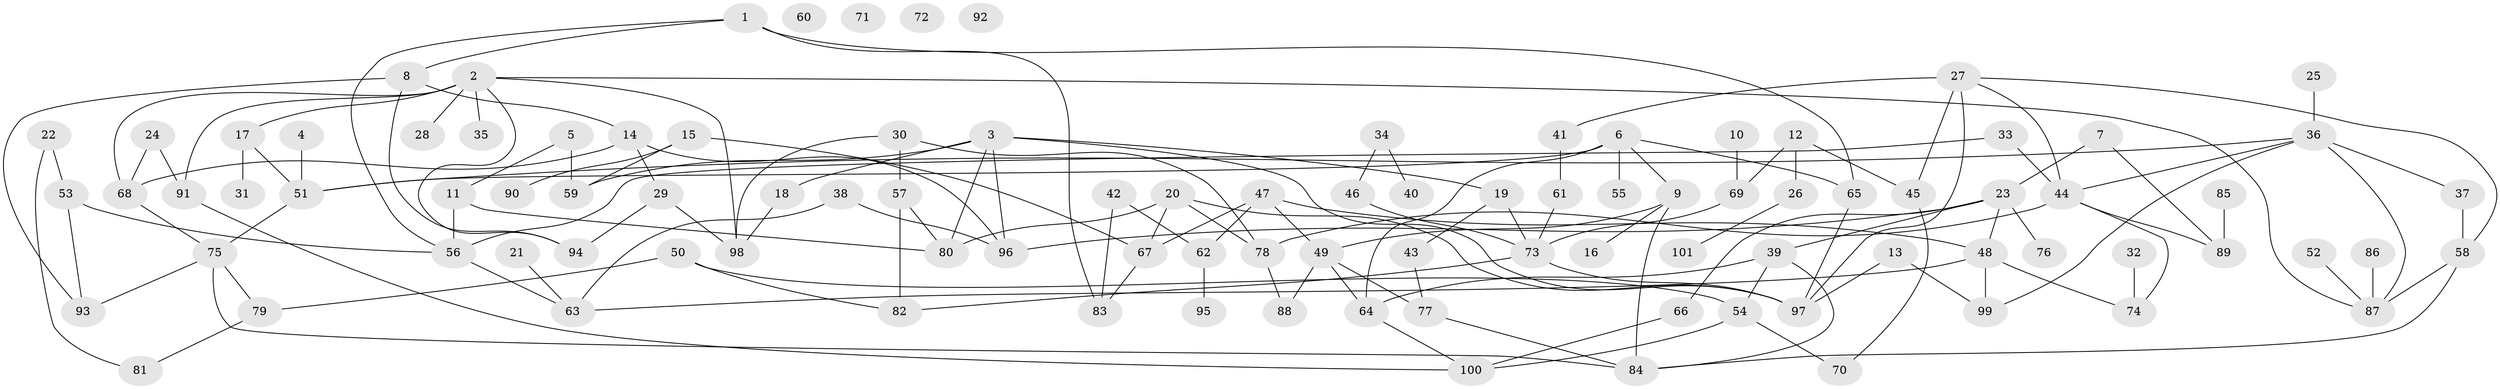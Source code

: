 // coarse degree distribution, {7: 0.04477611940298507, 9: 0.014925373134328358, 10: 0.014925373134328358, 4: 0.14925373134328357, 3: 0.1791044776119403, 6: 0.11940298507462686, 5: 0.04477611940298507, 1: 0.19402985074626866, 2: 0.16417910447761194, 8: 0.014925373134328358, 0: 0.05970149253731343}
// Generated by graph-tools (version 1.1) at 2025/41/03/06/25 10:41:23]
// undirected, 101 vertices, 147 edges
graph export_dot {
graph [start="1"]
  node [color=gray90,style=filled];
  1;
  2;
  3;
  4;
  5;
  6;
  7;
  8;
  9;
  10;
  11;
  12;
  13;
  14;
  15;
  16;
  17;
  18;
  19;
  20;
  21;
  22;
  23;
  24;
  25;
  26;
  27;
  28;
  29;
  30;
  31;
  32;
  33;
  34;
  35;
  36;
  37;
  38;
  39;
  40;
  41;
  42;
  43;
  44;
  45;
  46;
  47;
  48;
  49;
  50;
  51;
  52;
  53;
  54;
  55;
  56;
  57;
  58;
  59;
  60;
  61;
  62;
  63;
  64;
  65;
  66;
  67;
  68;
  69;
  70;
  71;
  72;
  73;
  74;
  75;
  76;
  77;
  78;
  79;
  80;
  81;
  82;
  83;
  84;
  85;
  86;
  87;
  88;
  89;
  90;
  91;
  92;
  93;
  94;
  95;
  96;
  97;
  98;
  99;
  100;
  101;
  1 -- 8;
  1 -- 56;
  1 -- 65;
  1 -- 83;
  2 -- 17;
  2 -- 28;
  2 -- 35;
  2 -- 68;
  2 -- 87;
  2 -- 91;
  2 -- 94;
  2 -- 98;
  3 -- 18;
  3 -- 19;
  3 -- 59;
  3 -- 80;
  3 -- 96;
  3 -- 97;
  4 -- 51;
  5 -- 11;
  5 -- 59;
  6 -- 9;
  6 -- 51;
  6 -- 55;
  6 -- 64;
  6 -- 65;
  7 -- 23;
  7 -- 89;
  8 -- 14;
  8 -- 93;
  8 -- 94;
  9 -- 16;
  9 -- 49;
  9 -- 84;
  10 -- 69;
  11 -- 56;
  11 -- 80;
  12 -- 26;
  12 -- 45;
  12 -- 69;
  13 -- 97;
  13 -- 99;
  14 -- 29;
  14 -- 68;
  14 -- 96;
  15 -- 59;
  15 -- 67;
  15 -- 90;
  17 -- 31;
  17 -- 51;
  18 -- 98;
  19 -- 43;
  19 -- 73;
  20 -- 67;
  20 -- 78;
  20 -- 80;
  20 -- 97;
  21 -- 63;
  22 -- 53;
  22 -- 81;
  23 -- 39;
  23 -- 48;
  23 -- 66;
  23 -- 76;
  23 -- 96;
  24 -- 68;
  24 -- 91;
  25 -- 36;
  26 -- 101;
  27 -- 41;
  27 -- 44;
  27 -- 45;
  27 -- 58;
  27 -- 97;
  29 -- 94;
  29 -- 98;
  30 -- 57;
  30 -- 78;
  30 -- 98;
  32 -- 74;
  33 -- 44;
  33 -- 56;
  34 -- 40;
  34 -- 46;
  36 -- 37;
  36 -- 44;
  36 -- 51;
  36 -- 87;
  36 -- 99;
  37 -- 58;
  38 -- 63;
  38 -- 96;
  39 -- 54;
  39 -- 64;
  39 -- 84;
  41 -- 61;
  42 -- 62;
  42 -- 83;
  43 -- 77;
  44 -- 74;
  44 -- 78;
  44 -- 89;
  45 -- 70;
  46 -- 73;
  47 -- 48;
  47 -- 49;
  47 -- 62;
  47 -- 67;
  48 -- 63;
  48 -- 74;
  48 -- 99;
  49 -- 64;
  49 -- 77;
  49 -- 88;
  50 -- 54;
  50 -- 79;
  50 -- 82;
  51 -- 75;
  52 -- 87;
  53 -- 56;
  53 -- 93;
  54 -- 70;
  54 -- 100;
  56 -- 63;
  57 -- 80;
  57 -- 82;
  58 -- 84;
  58 -- 87;
  61 -- 73;
  62 -- 95;
  64 -- 100;
  65 -- 97;
  66 -- 100;
  67 -- 83;
  68 -- 75;
  69 -- 73;
  73 -- 82;
  73 -- 97;
  75 -- 79;
  75 -- 84;
  75 -- 93;
  77 -- 84;
  78 -- 88;
  79 -- 81;
  85 -- 89;
  86 -- 87;
  91 -- 100;
}

